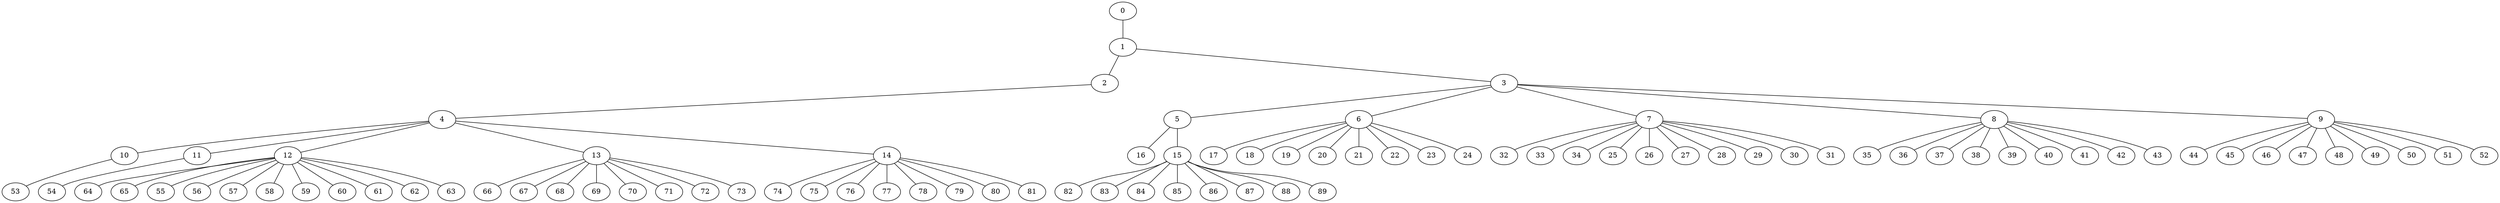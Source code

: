 
graph graphname {
    0 -- 1
1 -- 2
1 -- 3
2 -- 4
3 -- 5
3 -- 6
3 -- 7
3 -- 8
3 -- 9
4 -- 10
4 -- 11
4 -- 12
4 -- 13
4 -- 14
5 -- 16
5 -- 15
6 -- 17
6 -- 18
6 -- 19
6 -- 20
6 -- 21
6 -- 22
6 -- 23
6 -- 24
7 -- 32
7 -- 33
7 -- 34
7 -- 25
7 -- 26
7 -- 27
7 -- 28
7 -- 29
7 -- 30
7 -- 31
8 -- 35
8 -- 36
8 -- 37
8 -- 38
8 -- 39
8 -- 40
8 -- 41
8 -- 42
8 -- 43
9 -- 44
9 -- 45
9 -- 46
9 -- 47
9 -- 48
9 -- 49
9 -- 50
9 -- 51
9 -- 52
10 -- 53
11 -- 54
12 -- 64
12 -- 65
12 -- 55
12 -- 56
12 -- 57
12 -- 58
12 -- 59
12 -- 60
12 -- 61
12 -- 62
12 -- 63
13 -- 66
13 -- 67
13 -- 68
13 -- 69
13 -- 70
13 -- 71
13 -- 72
13 -- 73
14 -- 74
14 -- 75
14 -- 76
14 -- 77
14 -- 78
14 -- 79
14 -- 80
14 -- 81
15 -- 82
15 -- 83
15 -- 84
15 -- 85
15 -- 86
15 -- 87
15 -- 88
15 -- 89

}
